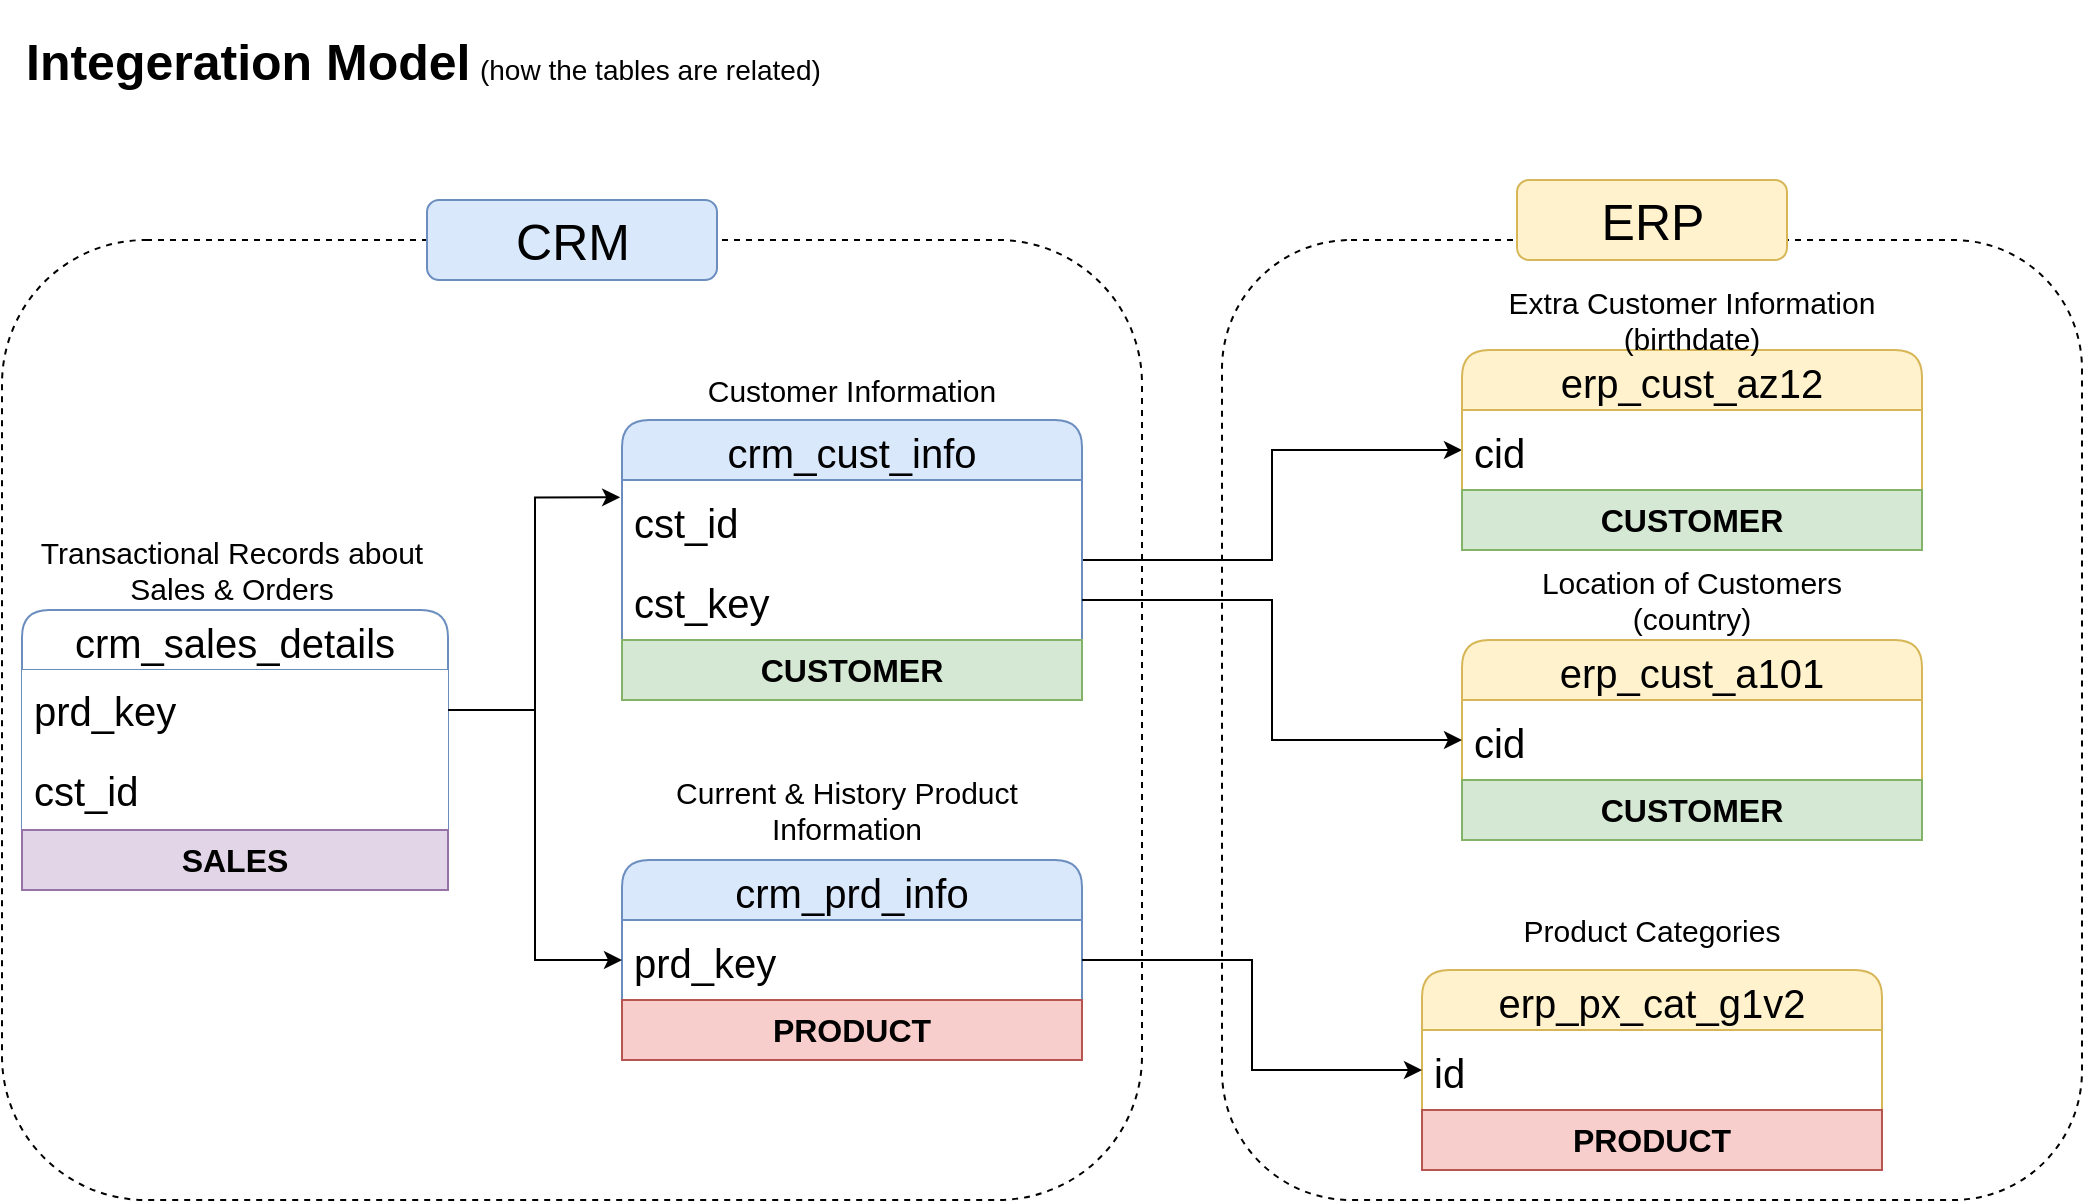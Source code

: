 <mxfile version="26.0.16">
  <diagram name="Page-1" id="XZvvLqYWkBeFm0MyxhoY">
    <mxGraphModel dx="794" dy="511" grid="1" gridSize="10" guides="1" tooltips="1" connect="1" arrows="1" fold="1" page="1" pageScale="1" pageWidth="1100" pageHeight="1700" math="0" shadow="0">
      <root>
        <mxCell id="0" />
        <mxCell id="1" parent="0" />
        <mxCell id="OfBR7Afn0QmRNG41Euwk-33" value="" style="rounded=1;whiteSpace=wrap;html=1;fillColor=none;dashed=1;" parent="1" vertex="1">
          <mxGeometry x="650" y="140" width="430" height="480" as="geometry" />
        </mxCell>
        <mxCell id="OfBR7Afn0QmRNG41Euwk-32" value="" style="rounded=1;whiteSpace=wrap;html=1;fillColor=none;dashed=1;" parent="1" vertex="1">
          <mxGeometry x="40" y="140" width="570" height="480" as="geometry" />
        </mxCell>
        <mxCell id="OfBR7Afn0QmRNG41Euwk-1" value="&lt;font style=&quot;&quot;&gt;&lt;span style=&quot;font-weight: bold;&quot;&gt;&lt;font style=&quot;font-size: 25px;&quot;&gt;Integeration Model&lt;/font&gt;&lt;font style=&quot;font-size: 17px;&quot;&gt;&amp;nbsp;&lt;/font&gt;&lt;/span&gt;&lt;font style=&quot;font-size: 14px;&quot;&gt;(how the tables are related&lt;/font&gt;&lt;/font&gt;&lt;span style=&quot;background-color: transparent; color: light-dark(rgb(0, 0, 0), rgb(255, 255, 255));&quot;&gt;&lt;font style=&quot;font-size: 14px;&quot;&gt;)&lt;/font&gt;&lt;/span&gt;" style="text;html=1;align=left;verticalAlign=middle;whiteSpace=wrap;rounded=0;" parent="1" vertex="1">
          <mxGeometry x="50" y="20" width="410" height="60" as="geometry" />
        </mxCell>
        <mxCell id="OfBR7Afn0QmRNG41Euwk-22" style="edgeStyle=orthogonalEdgeStyle;rounded=0;orthogonalLoop=1;jettySize=auto;html=1;entryX=0;entryY=0.5;entryDx=0;entryDy=0;" parent="1" source="OfBR7Afn0QmRNG41Euwk-2" target="OfBR7Afn0QmRNG41Euwk-18" edge="1">
          <mxGeometry relative="1" as="geometry" />
        </mxCell>
        <mxCell id="OfBR7Afn0QmRNG41Euwk-2" value="&lt;font style=&quot;font-size: 20px;&quot;&gt;crm_cust_info&lt;/font&gt;" style="swimlane;fontStyle=0;childLayout=stackLayout;horizontal=1;startSize=30;horizontalStack=0;resizeParent=1;resizeParentMax=0;resizeLast=0;collapsible=1;marginBottom=0;whiteSpace=wrap;html=1;rounded=1;fillColor=#dae8fc;strokeColor=#6c8ebf;fontSize=26;" parent="1" vertex="1">
          <mxGeometry x="350" y="230" width="230" height="140" as="geometry" />
        </mxCell>
        <mxCell id="OfBR7Afn0QmRNG41Euwk-3" value="&lt;font style=&quot;font-size: 20px;&quot;&gt;cst_id&lt;/font&gt;" style="text;strokeColor=none;fillColor=none;align=left;verticalAlign=middle;spacingLeft=4;spacingRight=4;overflow=hidden;points=[[0,0.5],[1,0.5]];portConstraint=eastwest;rotatable=0;whiteSpace=wrap;html=1;fontSize=26;" parent="OfBR7Afn0QmRNG41Euwk-2" vertex="1">
          <mxGeometry y="30" width="230" height="40" as="geometry" />
        </mxCell>
        <mxCell id="OfBR7Afn0QmRNG41Euwk-21" value="&lt;font style=&quot;font-size: 20px;&quot;&gt;cst_key&lt;/font&gt;" style="text;strokeColor=none;fillColor=none;align=left;verticalAlign=middle;spacingLeft=4;spacingRight=4;overflow=hidden;points=[[0,0.5],[1,0.5]];portConstraint=eastwest;rotatable=0;whiteSpace=wrap;html=1;fontSize=26;" parent="OfBR7Afn0QmRNG41Euwk-2" vertex="1">
          <mxGeometry y="70" width="230" height="40" as="geometry" />
        </mxCell>
        <mxCell id="g-mcoEiOZJCN4KlLzv7I-4" value="CUSTOMER" style="text;html=1;strokeColor=#82b366;fillColor=#d5e8d4;align=center;verticalAlign=middle;whiteSpace=wrap;overflow=hidden;fontSize=16;fontStyle=1" vertex="1" parent="OfBR7Afn0QmRNG41Euwk-2">
          <mxGeometry y="110" width="230" height="30" as="geometry" />
        </mxCell>
        <mxCell id="OfBR7Afn0QmRNG41Euwk-6" value="&lt;font style=&quot;font-size: 15px;&quot;&gt;Customer Information&lt;/font&gt;" style="text;html=1;align=center;verticalAlign=middle;whiteSpace=wrap;rounded=0;" parent="1" vertex="1">
          <mxGeometry x="360" y="200" width="210" height="30" as="geometry" />
        </mxCell>
        <mxCell id="OfBR7Afn0QmRNG41Euwk-7" value="&lt;font style=&quot;font-size: 20px;&quot;&gt;crm_prd_info&lt;/font&gt;" style="swimlane;fontStyle=0;childLayout=stackLayout;horizontal=1;startSize=30;horizontalStack=0;resizeParent=1;resizeParentMax=0;resizeLast=0;collapsible=1;marginBottom=0;whiteSpace=wrap;html=1;rounded=1;fillColor=#dae8fc;strokeColor=#6c8ebf;fontSize=26;" parent="1" vertex="1">
          <mxGeometry x="350" y="450" width="230" height="100" as="geometry" />
        </mxCell>
        <mxCell id="OfBR7Afn0QmRNG41Euwk-8" value="&lt;font style=&quot;font-size: 20px;&quot;&gt;prd_key&lt;/font&gt;" style="text;strokeColor=none;fillColor=none;align=left;verticalAlign=middle;spacingLeft=4;spacingRight=4;overflow=hidden;points=[[0,0.5],[1,0.5]];portConstraint=eastwest;rotatable=0;whiteSpace=wrap;html=1;fontSize=26;" parent="OfBR7Afn0QmRNG41Euwk-7" vertex="1">
          <mxGeometry y="30" width="230" height="40" as="geometry" />
        </mxCell>
        <mxCell id="g-mcoEiOZJCN4KlLzv7I-1" value="PRODUCT" style="text;html=1;strokeColor=#b85450;fillColor=#f8cecc;align=center;verticalAlign=middle;whiteSpace=wrap;overflow=hidden;fontSize=16;fontStyle=1" vertex="1" parent="OfBR7Afn0QmRNG41Euwk-7">
          <mxGeometry y="70" width="230" height="30" as="geometry" />
        </mxCell>
        <mxCell id="OfBR7Afn0QmRNG41Euwk-9" value="&lt;font style=&quot;font-size: 15px;&quot;&gt;Current &amp;amp; History Product Information&lt;/font&gt;" style="text;html=1;align=center;verticalAlign=middle;whiteSpace=wrap;rounded=0;" parent="1" vertex="1">
          <mxGeometry x="350" y="410" width="225" height="30" as="geometry" />
        </mxCell>
        <mxCell id="OfBR7Afn0QmRNG41Euwk-11" value="&lt;font style=&quot;font-size: 20px;&quot;&gt;crm_sales_details&lt;/font&gt;" style="swimlane;fontStyle=0;childLayout=stackLayout;horizontal=1;startSize=30;horizontalStack=0;resizeParent=1;resizeParentMax=0;resizeLast=0;collapsible=1;marginBottom=0;whiteSpace=wrap;html=1;rounded=1;fillColor=default;strokeColor=#6c8ebf;fontSize=26;" parent="1" vertex="1">
          <mxGeometry x="50" y="325" width="213" height="140" as="geometry" />
        </mxCell>
        <mxCell id="OfBR7Afn0QmRNG41Euwk-12" value="&lt;font style=&quot;font-size: 20px;&quot;&gt;prd_key&lt;/font&gt;" style="text;strokeColor=none;fillColor=default;align=left;verticalAlign=middle;spacingLeft=4;spacingRight=4;overflow=hidden;points=[[0,0.5],[1,0.5]];portConstraint=eastwest;rotatable=0;whiteSpace=wrap;html=1;fontSize=21;" parent="OfBR7Afn0QmRNG41Euwk-11" vertex="1">
          <mxGeometry y="30" width="213" height="40" as="geometry" />
        </mxCell>
        <mxCell id="OfBR7Afn0QmRNG41Euwk-14" value="&lt;font style=&quot;font-size: 20px;&quot;&gt;cst_id&lt;/font&gt;" style="text;strokeColor=none;fillColor=default;align=left;verticalAlign=middle;spacingLeft=4;spacingRight=4;overflow=hidden;points=[[0,0.5],[1,0.5]];portConstraint=eastwest;rotatable=0;whiteSpace=wrap;html=1;fontSize=21;" parent="OfBR7Afn0QmRNG41Euwk-11" vertex="1">
          <mxGeometry y="70" width="213" height="40" as="geometry" />
        </mxCell>
        <mxCell id="g-mcoEiOZJCN4KlLzv7I-11" value="SALES" style="text;html=1;strokeColor=#9673a6;fillColor=#e1d5e7;align=center;verticalAlign=middle;whiteSpace=wrap;overflow=hidden;fontSize=16;fontStyle=1" vertex="1" parent="OfBR7Afn0QmRNG41Euwk-11">
          <mxGeometry y="110" width="213" height="30" as="geometry" />
        </mxCell>
        <mxCell id="OfBR7Afn0QmRNG41Euwk-13" value="&lt;font style=&quot;font-size: 15px;&quot;&gt;Transactional Records about Sales &amp;amp; Orders&lt;/font&gt;" style="text;html=1;align=center;verticalAlign=middle;whiteSpace=wrap;rounded=0;" parent="1" vertex="1">
          <mxGeometry x="40" y="290" width="230" height="30" as="geometry" />
        </mxCell>
        <mxCell id="OfBR7Afn0QmRNG41Euwk-15" style="edgeStyle=orthogonalEdgeStyle;rounded=0;orthogonalLoop=1;jettySize=auto;html=1;entryX=-0.004;entryY=0.217;entryDx=0;entryDy=0;entryPerimeter=0;" parent="1" source="OfBR7Afn0QmRNG41Euwk-12" target="OfBR7Afn0QmRNG41Euwk-3" edge="1">
          <mxGeometry relative="1" as="geometry" />
        </mxCell>
        <mxCell id="OfBR7Afn0QmRNG41Euwk-16" style="edgeStyle=orthogonalEdgeStyle;rounded=0;orthogonalLoop=1;jettySize=auto;html=1;entryX=0;entryY=0.5;entryDx=0;entryDy=0;" parent="1" source="OfBR7Afn0QmRNG41Euwk-12" target="OfBR7Afn0QmRNG41Euwk-8" edge="1">
          <mxGeometry relative="1" as="geometry" />
        </mxCell>
        <mxCell id="OfBR7Afn0QmRNG41Euwk-17" value="&lt;font style=&quot;font-size: 20px;&quot;&gt;erp_cust_az12&lt;/font&gt;" style="swimlane;fontStyle=0;childLayout=stackLayout;horizontal=1;startSize=30;horizontalStack=0;resizeParent=1;resizeParentMax=0;resizeLast=0;collapsible=1;marginBottom=0;whiteSpace=wrap;html=1;rounded=1;fillColor=#fff2cc;strokeColor=#d6b656;fontSize=26;" parent="1" vertex="1">
          <mxGeometry x="770" y="195" width="230" height="100" as="geometry" />
        </mxCell>
        <mxCell id="OfBR7Afn0QmRNG41Euwk-18" value="&lt;span style=&quot;font-size: 20px;&quot;&gt;cid&lt;/span&gt;" style="text;strokeColor=none;fillColor=none;align=left;verticalAlign=middle;spacingLeft=4;spacingRight=4;overflow=hidden;points=[[0,0.5],[1,0.5]];portConstraint=eastwest;rotatable=0;whiteSpace=wrap;html=1;fontSize=26;" parent="OfBR7Afn0QmRNG41Euwk-17" vertex="1">
          <mxGeometry y="30" width="230" height="40" as="geometry" />
        </mxCell>
        <mxCell id="g-mcoEiOZJCN4KlLzv7I-9" value="CUSTOMER" style="text;html=1;strokeColor=#82b366;fillColor=#d5e8d4;align=center;verticalAlign=middle;whiteSpace=wrap;overflow=hidden;fontSize=16;fontStyle=1" vertex="1" parent="OfBR7Afn0QmRNG41Euwk-17">
          <mxGeometry y="70" width="230" height="30" as="geometry" />
        </mxCell>
        <mxCell id="OfBR7Afn0QmRNG41Euwk-19" value="&lt;font style=&quot;font-size: 15px;&quot;&gt;Extra Customer Information (birthdate)&lt;/font&gt;" style="text;html=1;align=center;verticalAlign=middle;whiteSpace=wrap;rounded=0;" parent="1" vertex="1">
          <mxGeometry x="780" y="165" width="210" height="30" as="geometry" />
        </mxCell>
        <mxCell id="OfBR7Afn0QmRNG41Euwk-23" value="&lt;span style=&quot;font-size: 20px;&quot;&gt;erp_cust_a101&lt;/span&gt;" style="swimlane;fontStyle=0;childLayout=stackLayout;horizontal=1;startSize=30;horizontalStack=0;resizeParent=1;resizeParentMax=0;resizeLast=0;collapsible=1;marginBottom=0;whiteSpace=wrap;html=1;rounded=1;fillColor=#fff2cc;strokeColor=#d6b656;fontSize=26;" parent="1" vertex="1">
          <mxGeometry x="770" y="340" width="230" height="100" as="geometry" />
        </mxCell>
        <mxCell id="OfBR7Afn0QmRNG41Euwk-24" value="&lt;span style=&quot;font-size: 20px;&quot;&gt;cid&lt;/span&gt;" style="text;strokeColor=none;fillColor=none;align=left;verticalAlign=middle;spacingLeft=4;spacingRight=4;overflow=hidden;points=[[0,0.5],[1,0.5]];portConstraint=eastwest;rotatable=0;whiteSpace=wrap;html=1;fontSize=26;" parent="OfBR7Afn0QmRNG41Euwk-23" vertex="1">
          <mxGeometry y="30" width="230" height="40" as="geometry" />
        </mxCell>
        <mxCell id="g-mcoEiOZJCN4KlLzv7I-10" value="CUSTOMER" style="text;html=1;strokeColor=#82b366;fillColor=#d5e8d4;align=center;verticalAlign=middle;whiteSpace=wrap;overflow=hidden;fontSize=16;fontStyle=1" vertex="1" parent="OfBR7Afn0QmRNG41Euwk-23">
          <mxGeometry y="70" width="230" height="30" as="geometry" />
        </mxCell>
        <mxCell id="OfBR7Afn0QmRNG41Euwk-25" value="&lt;span style=&quot;font-size: 15px;&quot;&gt;Location of Customers (country)&lt;/span&gt;" style="text;html=1;align=center;verticalAlign=middle;whiteSpace=wrap;rounded=0;" parent="1" vertex="1">
          <mxGeometry x="780" y="305" width="210" height="30" as="geometry" />
        </mxCell>
        <mxCell id="OfBR7Afn0QmRNG41Euwk-27" value="&lt;span style=&quot;font-size: 20px;&quot;&gt;erp_px_cat_g1v2&lt;/span&gt;" style="swimlane;fontStyle=0;childLayout=stackLayout;horizontal=1;startSize=30;horizontalStack=0;resizeParent=1;resizeParentMax=0;resizeLast=0;collapsible=1;marginBottom=0;whiteSpace=wrap;html=1;rounded=1;fillColor=#fff2cc;strokeColor=#d6b656;fontSize=26;" parent="1" vertex="1">
          <mxGeometry x="750" y="505" width="230" height="100" as="geometry" />
        </mxCell>
        <mxCell id="OfBR7Afn0QmRNG41Euwk-28" value="&lt;span style=&quot;font-size: 20px;&quot;&gt;id&lt;/span&gt;" style="text;strokeColor=none;fillColor=none;align=left;verticalAlign=middle;spacingLeft=4;spacingRight=4;overflow=hidden;points=[[0,0.5],[1,0.5]];portConstraint=eastwest;rotatable=0;whiteSpace=wrap;html=1;fontSize=26;" parent="OfBR7Afn0QmRNG41Euwk-27" vertex="1">
          <mxGeometry y="30" width="230" height="40" as="geometry" />
        </mxCell>
        <mxCell id="g-mcoEiOZJCN4KlLzv7I-3" value="PRODUCT" style="text;html=1;strokeColor=#b85450;fillColor=#f8cecc;align=center;verticalAlign=middle;whiteSpace=wrap;overflow=hidden;fontSize=16;fontStyle=1" vertex="1" parent="OfBR7Afn0QmRNG41Euwk-27">
          <mxGeometry y="70" width="230" height="30" as="geometry" />
        </mxCell>
        <mxCell id="OfBR7Afn0QmRNG41Euwk-29" value="&lt;span style=&quot;font-size: 15px;&quot;&gt;Product Categories&lt;/span&gt;" style="text;html=1;align=center;verticalAlign=middle;whiteSpace=wrap;rounded=0;" parent="1" vertex="1">
          <mxGeometry x="760" y="470" width="210" height="30" as="geometry" />
        </mxCell>
        <mxCell id="OfBR7Afn0QmRNG41Euwk-30" style="edgeStyle=orthogonalEdgeStyle;rounded=0;orthogonalLoop=1;jettySize=auto;html=1;" parent="1" source="OfBR7Afn0QmRNG41Euwk-8" target="OfBR7Afn0QmRNG41Euwk-28" edge="1">
          <mxGeometry relative="1" as="geometry" />
        </mxCell>
        <mxCell id="OfBR7Afn0QmRNG41Euwk-31" style="edgeStyle=orthogonalEdgeStyle;rounded=0;orthogonalLoop=1;jettySize=auto;html=1;entryX=0;entryY=0.5;entryDx=0;entryDy=0;" parent="1" source="OfBR7Afn0QmRNG41Euwk-21" target="OfBR7Afn0QmRNG41Euwk-24" edge="1">
          <mxGeometry relative="1" as="geometry" />
        </mxCell>
        <mxCell id="OfBR7Afn0QmRNG41Euwk-34" value="&lt;font style=&quot;font-size: 25px;&quot;&gt;CRM&lt;/font&gt;" style="rounded=1;whiteSpace=wrap;html=1;fillColor=#dae8fc;strokeColor=#6c8ebf;" parent="1" vertex="1">
          <mxGeometry x="252.5" y="120" width="145" height="40" as="geometry" />
        </mxCell>
        <mxCell id="OfBR7Afn0QmRNG41Euwk-35" value="&lt;font style=&quot;font-size: 25px;&quot;&gt;ERP&lt;/font&gt;" style="rounded=1;whiteSpace=wrap;html=1;fillColor=#fff2cc;strokeColor=#d6b656;" parent="1" vertex="1">
          <mxGeometry x="797.5" y="110" width="135" height="40" as="geometry" />
        </mxCell>
      </root>
    </mxGraphModel>
  </diagram>
</mxfile>
